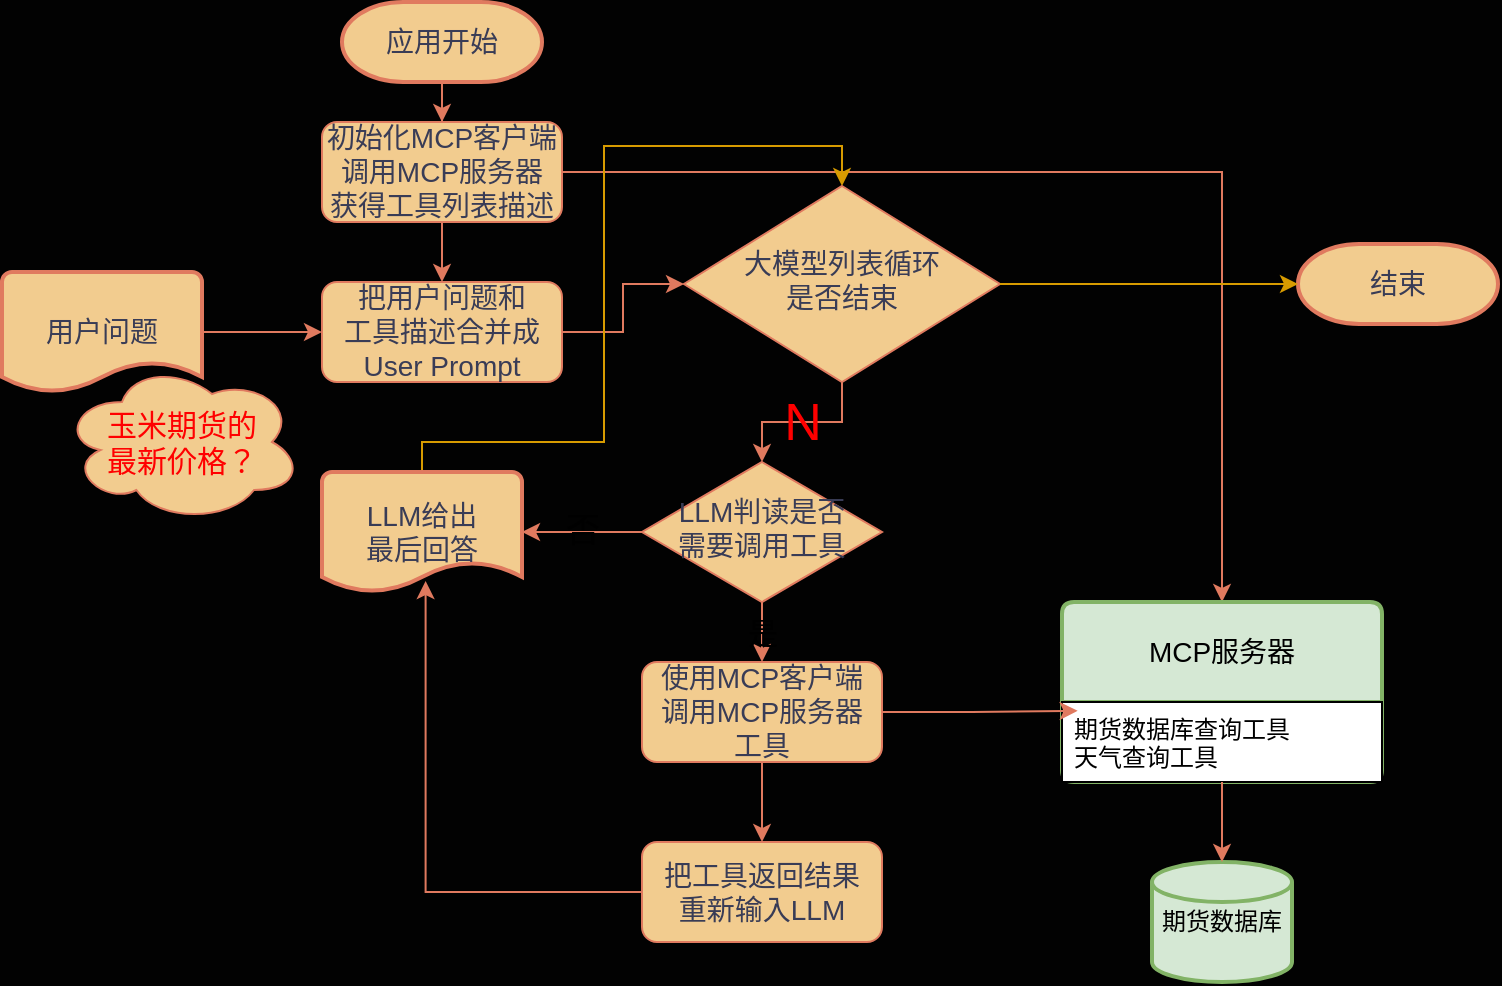 <mxfile version="27.0.9">
  <diagram id="C5RBs43oDa-KdzZeNtuy" name="Page-1">
    <mxGraphModel dx="954" dy="573" grid="0" gridSize="10" guides="1" tooltips="1" connect="1" arrows="1" fold="1" page="1" pageScale="1" pageWidth="827" pageHeight="1169" background="light-dark(#020202, #121212)" math="0" shadow="0">
      <root>
        <mxCell id="WIyWlLk6GJQsqaUBKTNV-0" />
        <mxCell id="WIyWlLk6GJQsqaUBKTNV-1" parent="WIyWlLk6GJQsqaUBKTNV-0" />
        <mxCell id="13G5GWdUg-LyLay0NVzX-5" style="edgeStyle=orthogonalEdgeStyle;rounded=0;orthogonalLoop=1;jettySize=auto;html=1;entryX=0.5;entryY=0;entryDx=0;entryDy=0;labelBackgroundColor=none;strokeColor=#E07A5F;fontColor=default;" parent="WIyWlLk6GJQsqaUBKTNV-1" source="WIyWlLk6GJQsqaUBKTNV-3" target="13G5GWdUg-LyLay0NVzX-1" edge="1">
          <mxGeometry relative="1" as="geometry" />
        </mxCell>
        <mxCell id="13G5GWdUg-LyLay0NVzX-32" style="edgeStyle=orthogonalEdgeStyle;rounded=0;orthogonalLoop=1;jettySize=auto;html=1;entryX=0.5;entryY=0;entryDx=0;entryDy=0;strokeColor=#E07A5F;fontColor=#393C56;fillColor=#F2CC8F;" parent="WIyWlLk6GJQsqaUBKTNV-1" source="WIyWlLk6GJQsqaUBKTNV-3" target="13G5GWdUg-LyLay0NVzX-11" edge="1">
          <mxGeometry relative="1" as="geometry" />
        </mxCell>
        <mxCell id="WIyWlLk6GJQsqaUBKTNV-3" value="&lt;font style=&quot;font-size: 14px;&quot;&gt;初始化MCP客户端&lt;/font&gt;&lt;div&gt;&lt;font style=&quot;font-size: 14px;&quot;&gt;调用MCP服务器&lt;/font&gt;&lt;/div&gt;&lt;div&gt;&lt;font style=&quot;font-size: 14px;&quot;&gt;获得工具列表描述&lt;/font&gt;&lt;/div&gt;" style="rounded=1;whiteSpace=wrap;html=1;fontSize=12;glass=0;strokeWidth=1;shadow=0;labelBackgroundColor=none;fillColor=#F2CC8F;strokeColor=#E07A5F;fontColor=#393C56;" parent="WIyWlLk6GJQsqaUBKTNV-1" vertex="1">
          <mxGeometry x="168" y="70" width="120" height="50" as="geometry" />
        </mxCell>
        <mxCell id="13G5GWdUg-LyLay0NVzX-25" value="&lt;font style=&quot;font-size: 15px;&quot;&gt;是&lt;/font&gt;" style="edgeStyle=orthogonalEdgeStyle;rounded=0;orthogonalLoop=1;jettySize=auto;html=1;labelBackgroundColor=none;strokeColor=#E07A5F;fontColor=default;" parent="WIyWlLk6GJQsqaUBKTNV-1" source="WIyWlLk6GJQsqaUBKTNV-6" target="13G5GWdUg-LyLay0NVzX-24" edge="1">
          <mxGeometry relative="1" as="geometry" />
        </mxCell>
        <mxCell id="WIyWlLk6GJQsqaUBKTNV-6" value="LLM判读是否&lt;div&gt;需要调用工具&lt;/div&gt;" style="rhombus;whiteSpace=wrap;html=1;shadow=0;fontFamily=Helvetica;fontSize=14;align=center;strokeWidth=1;spacing=6;spacingTop=-4;labelBackgroundColor=none;fillColor=#F2CC8F;strokeColor=#E07A5F;fontColor=#393C56;" parent="WIyWlLk6GJQsqaUBKTNV-1" vertex="1">
          <mxGeometry x="328" y="240" width="120" height="70" as="geometry" />
        </mxCell>
        <mxCell id="13G5GWdUg-LyLay0NVzX-4" style="edgeStyle=orthogonalEdgeStyle;rounded=0;orthogonalLoop=1;jettySize=auto;html=1;entryX=0.5;entryY=0;entryDx=0;entryDy=0;labelBackgroundColor=none;strokeColor=#E07A5F;fontColor=default;" parent="WIyWlLk6GJQsqaUBKTNV-1" source="13G5GWdUg-LyLay0NVzX-0" target="WIyWlLk6GJQsqaUBKTNV-3" edge="1">
          <mxGeometry relative="1" as="geometry" />
        </mxCell>
        <mxCell id="13G5GWdUg-LyLay0NVzX-0" value="&lt;font style=&quot;font-size: 14px;&quot;&gt;应用开始&lt;/font&gt;" style="strokeWidth=2;html=1;shape=mxgraph.flowchart.terminator;whiteSpace=wrap;labelBackgroundColor=none;fillColor=#F2CC8F;strokeColor=#E07A5F;fontColor=#393C56;" parent="WIyWlLk6GJQsqaUBKTNV-1" vertex="1">
          <mxGeometry x="178" y="10" width="100" height="40" as="geometry" />
        </mxCell>
        <mxCell id="13G5GWdUg-LyLay0NVzX-7" style="edgeStyle=orthogonalEdgeStyle;rounded=0;orthogonalLoop=1;jettySize=auto;html=1;entryX=0;entryY=0.5;entryDx=0;entryDy=0;labelBackgroundColor=none;strokeColor=#E07A5F;fontColor=default;" parent="WIyWlLk6GJQsqaUBKTNV-1" source="13G5GWdUg-LyLay0NVzX-1" target="shpu2BoYcZaAe4_JGm7A-0" edge="1">
          <mxGeometry relative="1" as="geometry">
            <mxPoint x="328" y="175" as="targetPoint" />
          </mxGeometry>
        </mxCell>
        <mxCell id="13G5GWdUg-LyLay0NVzX-1" value="&lt;span style=&quot;font-size: 14px;&quot;&gt;把用户问题和&lt;/span&gt;&lt;div&gt;&lt;span style=&quot;font-size: 14px;&quot;&gt;工具描述合并成&lt;/span&gt;&lt;/div&gt;&lt;div&gt;&lt;span style=&quot;font-size: 14px;&quot;&gt;User Prompt&lt;/span&gt;&lt;/div&gt;" style="rounded=1;whiteSpace=wrap;html=1;fontSize=12;glass=0;strokeWidth=1;shadow=0;labelBackgroundColor=none;fillColor=#F2CC8F;strokeColor=#E07A5F;fontColor=#393C56;" parent="WIyWlLk6GJQsqaUBKTNV-1" vertex="1">
          <mxGeometry x="168" y="150" width="120" height="50" as="geometry" />
        </mxCell>
        <mxCell id="13G5GWdUg-LyLay0NVzX-10" value="&lt;font style=&quot;font-size: 26px; color: light-dark(rgb(255, 0, 0), rgb(237, 237, 237));&quot;&gt;N&lt;/font&gt;" style="edgeStyle=orthogonalEdgeStyle;rounded=0;orthogonalLoop=1;jettySize=auto;html=1;entryX=0.5;entryY=0;entryDx=0;entryDy=0;labelBackgroundColor=none;strokeColor=#E07A5F;fontColor=default;exitX=0.5;exitY=1;exitDx=0;exitDy=0;" parent="WIyWlLk6GJQsqaUBKTNV-1" source="shpu2BoYcZaAe4_JGm7A-0" target="WIyWlLk6GJQsqaUBKTNV-6" edge="1">
          <mxGeometry relative="1" as="geometry">
            <mxPoint x="427" y="200" as="sourcePoint" />
          </mxGeometry>
        </mxCell>
        <mxCell id="13G5GWdUg-LyLay0NVzX-9" style="edgeStyle=orthogonalEdgeStyle;rounded=0;orthogonalLoop=1;jettySize=auto;html=1;entryX=0;entryY=0.5;entryDx=0;entryDy=0;labelBackgroundColor=none;strokeColor=#E07A5F;fontColor=default;" parent="WIyWlLk6GJQsqaUBKTNV-1" source="13G5GWdUg-LyLay0NVzX-8" target="13G5GWdUg-LyLay0NVzX-1" edge="1">
          <mxGeometry relative="1" as="geometry" />
        </mxCell>
        <mxCell id="13G5GWdUg-LyLay0NVzX-8" value="用户问题" style="strokeWidth=2;html=1;shape=mxgraph.flowchart.document2;whiteSpace=wrap;size=0.25;fontSize=14;labelBackgroundColor=none;fillColor=#F2CC8F;strokeColor=#E07A5F;fontColor=#393C56;" parent="WIyWlLk6GJQsqaUBKTNV-1" vertex="1">
          <mxGeometry x="8" y="145" width="100" height="60" as="geometry" />
        </mxCell>
        <mxCell id="13G5GWdUg-LyLay0NVzX-11" value="MCP服务器" style="swimlane;childLayout=stackLayout;horizontal=1;startSize=50;horizontalStack=0;rounded=1;fontSize=14;fontStyle=0;strokeWidth=2;resizeParent=0;resizeLast=1;shadow=0;dashed=0;align=center;arcSize=4;whiteSpace=wrap;html=1;labelBackgroundColor=none;fillColor=#d5e8d4;strokeColor=#82b366;" parent="WIyWlLk6GJQsqaUBKTNV-1" vertex="1">
          <mxGeometry x="538" y="310" width="160" height="90" as="geometry" />
        </mxCell>
        <mxCell id="13G5GWdUg-LyLay0NVzX-12" value="&lt;span style=&quot;background-color: light-dark(#ffffff, var(--ge-dark-color, #121212));&quot;&gt;期货数据库查询工具&lt;/span&gt;&lt;div&gt;天气查询工具&lt;/div&gt;" style="align=left;spacingLeft=4;spacingRight=4;fontSize=12;verticalAlign=top;resizable=0;rotatable=0;part=1;html=1;whiteSpace=wrap;labelBackgroundColor=none;" parent="13G5GWdUg-LyLay0NVzX-11" vertex="1">
          <mxGeometry y="50" width="160" height="40" as="geometry" />
        </mxCell>
        <mxCell id="13G5GWdUg-LyLay0NVzX-14" value="期货数据库" style="strokeWidth=2;html=1;shape=mxgraph.flowchart.database;whiteSpace=wrap;labelBackgroundColor=none;fillColor=#d5e8d4;strokeColor=#82b366;" parent="WIyWlLk6GJQsqaUBKTNV-1" vertex="1">
          <mxGeometry x="583" y="440" width="70" height="60" as="geometry" />
        </mxCell>
        <mxCell id="13G5GWdUg-LyLay0NVzX-17" style="edgeStyle=orthogonalEdgeStyle;rounded=0;orthogonalLoop=1;jettySize=auto;html=1;entryX=0.5;entryY=0;entryDx=0;entryDy=0;entryPerimeter=0;labelBackgroundColor=none;strokeColor=#E07A5F;fontColor=default;" parent="WIyWlLk6GJQsqaUBKTNV-1" source="13G5GWdUg-LyLay0NVzX-12" target="13G5GWdUg-LyLay0NVzX-14" edge="1">
          <mxGeometry relative="1" as="geometry" />
        </mxCell>
        <mxCell id="shpu2BoYcZaAe4_JGm7A-3" style="edgeStyle=orthogonalEdgeStyle;rounded=0;orthogonalLoop=1;jettySize=auto;html=1;entryX=0.5;entryY=0;entryDx=0;entryDy=0;fillColor=#ffe6cc;strokeColor=#d79b00;" edge="1" parent="WIyWlLk6GJQsqaUBKTNV-1" source="13G5GWdUg-LyLay0NVzX-19" target="shpu2BoYcZaAe4_JGm7A-0">
          <mxGeometry relative="1" as="geometry">
            <Array as="points">
              <mxPoint x="218" y="230" />
              <mxPoint x="309" y="230" />
              <mxPoint x="309" y="82" />
              <mxPoint x="428" y="82" />
            </Array>
          </mxGeometry>
        </mxCell>
        <mxCell id="13G5GWdUg-LyLay0NVzX-19" value="&lt;span style=&quot;font-size: 14px;&quot;&gt;LLM给出&lt;/span&gt;&lt;div&gt;&lt;span style=&quot;font-size: 14px;&quot;&gt;最后回答&lt;/span&gt;&lt;/div&gt;" style="strokeWidth=2;html=1;shape=mxgraph.flowchart.document2;whiteSpace=wrap;size=0.25;labelBackgroundColor=none;fillColor=#F2CC8F;strokeColor=#E07A5F;fontColor=#393C56;" parent="WIyWlLk6GJQsqaUBKTNV-1" vertex="1">
          <mxGeometry x="168" y="245" width="100" height="60" as="geometry" />
        </mxCell>
        <mxCell id="13G5GWdUg-LyLay0NVzX-20" value="&lt;font style=&quot;font-size: 17px;&quot;&gt;否&lt;/font&gt;" style="edgeStyle=orthogonalEdgeStyle;rounded=0;orthogonalLoop=1;jettySize=auto;html=1;entryX=1;entryY=0.5;entryDx=0;entryDy=0;entryPerimeter=0;labelBackgroundColor=none;strokeColor=#E07A5F;fontColor=default;" parent="WIyWlLk6GJQsqaUBKTNV-1" source="WIyWlLk6GJQsqaUBKTNV-6" target="13G5GWdUg-LyLay0NVzX-19" edge="1">
          <mxGeometry relative="1" as="geometry" />
        </mxCell>
        <mxCell id="13G5GWdUg-LyLay0NVzX-28" style="edgeStyle=orthogonalEdgeStyle;rounded=0;orthogonalLoop=1;jettySize=auto;html=1;entryX=0.5;entryY=0;entryDx=0;entryDy=0;labelBackgroundColor=none;strokeColor=#E07A5F;fontColor=default;" parent="WIyWlLk6GJQsqaUBKTNV-1" source="13G5GWdUg-LyLay0NVzX-24" target="13G5GWdUg-LyLay0NVzX-27" edge="1">
          <mxGeometry relative="1" as="geometry" />
        </mxCell>
        <mxCell id="13G5GWdUg-LyLay0NVzX-24" value="&lt;span style=&quot;font-size: 14px;&quot;&gt;使用MCP客户端&lt;/span&gt;&lt;div&gt;&lt;span style=&quot;font-size: 14px;&quot;&gt;调用MCP服务器&lt;/span&gt;&lt;/div&gt;&lt;div&gt;&lt;span style=&quot;font-size: 14px;&quot;&gt;工具&lt;/span&gt;&lt;/div&gt;" style="rounded=1;whiteSpace=wrap;html=1;fontSize=12;glass=0;strokeWidth=1;shadow=0;labelBackgroundColor=none;fillColor=#F2CC8F;strokeColor=#E07A5F;fontColor=#393C56;" parent="WIyWlLk6GJQsqaUBKTNV-1" vertex="1">
          <mxGeometry x="328" y="340" width="120" height="50" as="geometry" />
        </mxCell>
        <mxCell id="13G5GWdUg-LyLay0NVzX-26" style="edgeStyle=orthogonalEdgeStyle;rounded=0;orthogonalLoop=1;jettySize=auto;html=1;entryX=0.049;entryY=0.11;entryDx=0;entryDy=0;entryPerimeter=0;labelBackgroundColor=none;strokeColor=#E07A5F;fontColor=default;" parent="WIyWlLk6GJQsqaUBKTNV-1" source="13G5GWdUg-LyLay0NVzX-24" target="13G5GWdUg-LyLay0NVzX-12" edge="1">
          <mxGeometry relative="1" as="geometry" />
        </mxCell>
        <mxCell id="13G5GWdUg-LyLay0NVzX-27" value="&lt;span style=&quot;font-size: 14px;&quot;&gt;把工具返回结果&lt;/span&gt;&lt;div&gt;&lt;span style=&quot;font-size: 14px;&quot;&gt;重新输入LLM&lt;/span&gt;&lt;/div&gt;" style="rounded=1;whiteSpace=wrap;html=1;fontSize=12;glass=0;strokeWidth=1;shadow=0;labelBackgroundColor=none;fillColor=#F2CC8F;strokeColor=#E07A5F;fontColor=#393C56;" parent="WIyWlLk6GJQsqaUBKTNV-1" vertex="1">
          <mxGeometry x="328" y="430" width="120" height="50" as="geometry" />
        </mxCell>
        <mxCell id="13G5GWdUg-LyLay0NVzX-29" style="edgeStyle=orthogonalEdgeStyle;rounded=0;orthogonalLoop=1;jettySize=auto;html=1;entryX=0.518;entryY=0.909;entryDx=0;entryDy=0;entryPerimeter=0;labelBackgroundColor=none;strokeColor=#E07A5F;fontColor=default;" parent="WIyWlLk6GJQsqaUBKTNV-1" source="13G5GWdUg-LyLay0NVzX-27" target="13G5GWdUg-LyLay0NVzX-19" edge="1">
          <mxGeometry relative="1" as="geometry" />
        </mxCell>
        <mxCell id="13G5GWdUg-LyLay0NVzX-33" value="玉米期货的&lt;div&gt;最新价格？&lt;/div&gt;" style="ellipse;shape=cloud;whiteSpace=wrap;html=1;strokeColor=#E07A5F;fontColor=#FF0000;fillColor=#F2CC8F;fontSize=15;" parent="WIyWlLk6GJQsqaUBKTNV-1" vertex="1">
          <mxGeometry x="38" y="190" width="120" height="80" as="geometry" />
        </mxCell>
        <mxCell id="shpu2BoYcZaAe4_JGm7A-0" value="大模型列表循环&lt;div&gt;是否结束&lt;/div&gt;" style="rhombus;whiteSpace=wrap;html=1;shadow=0;fontFamily=Helvetica;fontSize=14;align=center;strokeWidth=1;spacing=6;spacingTop=-4;labelBackgroundColor=none;fillColor=#F2CC8F;strokeColor=#E07A5F;fontColor=#393C56;" vertex="1" parent="WIyWlLk6GJQsqaUBKTNV-1">
          <mxGeometry x="349" y="102" width="158" height="98" as="geometry" />
        </mxCell>
        <mxCell id="shpu2BoYcZaAe4_JGm7A-4" value="&lt;span style=&quot;font-size: 14px;&quot;&gt;结束&lt;/span&gt;" style="strokeWidth=2;html=1;shape=mxgraph.flowchart.terminator;whiteSpace=wrap;labelBackgroundColor=none;fillColor=#F2CC8F;strokeColor=#E07A5F;fontColor=#393C56;" vertex="1" parent="WIyWlLk6GJQsqaUBKTNV-1">
          <mxGeometry x="656" y="131" width="100" height="40" as="geometry" />
        </mxCell>
        <mxCell id="shpu2BoYcZaAe4_JGm7A-5" style="edgeStyle=orthogonalEdgeStyle;rounded=0;orthogonalLoop=1;jettySize=auto;html=1;entryX=0;entryY=0.5;entryDx=0;entryDy=0;entryPerimeter=0;fillColor=#ffe6cc;strokeColor=#d79b00;" edge="1" parent="WIyWlLk6GJQsqaUBKTNV-1" source="shpu2BoYcZaAe4_JGm7A-0" target="shpu2BoYcZaAe4_JGm7A-4">
          <mxGeometry relative="1" as="geometry" />
        </mxCell>
      </root>
    </mxGraphModel>
  </diagram>
</mxfile>
